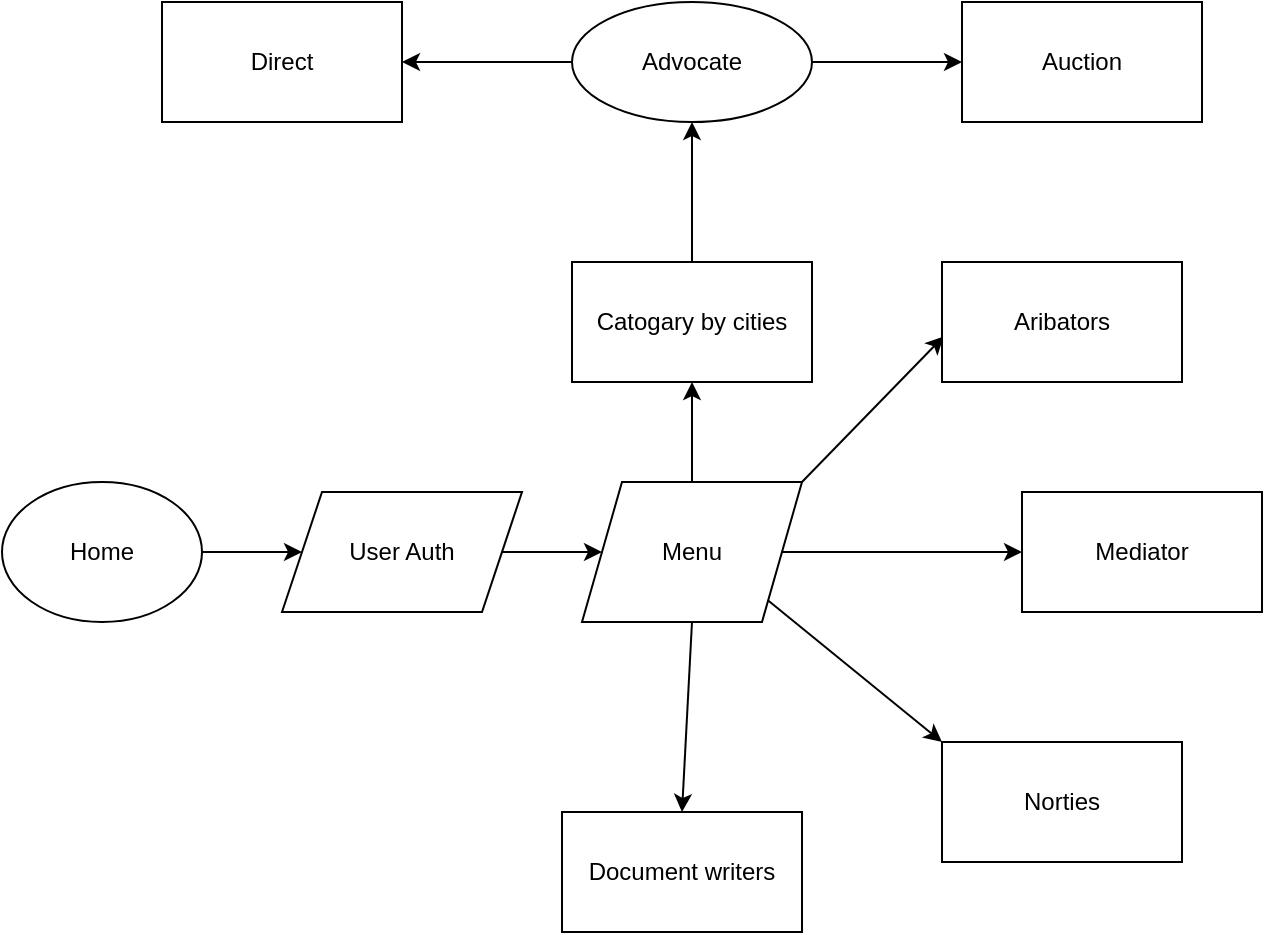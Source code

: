 <mxfile version="22.0.0" type="github">
  <diagram name="Page-1" id="0OzmcFVswwQeEpnuKePs">
    <mxGraphModel dx="1002" dy="527" grid="1" gridSize="10" guides="1" tooltips="1" connect="1" arrows="1" fold="1" page="1" pageScale="1" pageWidth="1100" pageHeight="850" math="0" shadow="0">
      <root>
        <mxCell id="0" />
        <mxCell id="1" parent="0" />
        <mxCell id="8_8a8QRlG6PUqAjMCD5C-1" value="Menu" style="shape=parallelogram;perimeter=parallelogramPerimeter;whiteSpace=wrap;html=1;fixedSize=1;size=20;" parent="1" vertex="1">
          <mxGeometry x="420" y="260" width="110" height="70" as="geometry" />
        </mxCell>
        <mxCell id="8_8a8QRlG6PUqAjMCD5C-9" value="" style="endArrow=classic;html=1;rounded=0;exitX=1;exitY=0;exitDx=0;exitDy=0;entryX=0.007;entryY=0.62;entryDx=0;entryDy=0;entryPerimeter=0;" parent="1" source="8_8a8QRlG6PUqAjMCD5C-1" edge="1" target="8_8a8QRlG6PUqAjMCD5C-15">
          <mxGeometry width="50" height="50" relative="1" as="geometry">
            <mxPoint x="490" y="300" as="sourcePoint" />
            <mxPoint x="560" y="210" as="targetPoint" />
            <Array as="points" />
          </mxGeometry>
        </mxCell>
        <mxCell id="8_8a8QRlG6PUqAjMCD5C-12" value="Home" style="ellipse;whiteSpace=wrap;html=1;" parent="1" vertex="1">
          <mxGeometry x="130" y="260" width="100" height="70" as="geometry" />
        </mxCell>
        <mxCell id="8_8a8QRlG6PUqAjMCD5C-14" value="Advocate" style="ellipse;whiteSpace=wrap;html=1;" parent="1" vertex="1">
          <mxGeometry x="415" y="20" width="120" height="60" as="geometry" />
        </mxCell>
        <mxCell id="8_8a8QRlG6PUqAjMCD5C-15" value="Aribators" style="rounded=0;whiteSpace=wrap;html=1;" parent="1" vertex="1">
          <mxGeometry x="600" y="150" width="120" height="60" as="geometry" />
        </mxCell>
        <mxCell id="8_8a8QRlG6PUqAjMCD5C-16" value="Mediator" style="rounded=0;whiteSpace=wrap;html=1;" parent="1" vertex="1">
          <mxGeometry x="640" y="265" width="120" height="60" as="geometry" />
        </mxCell>
        <mxCell id="8_8a8QRlG6PUqAjMCD5C-17" value="Norties" style="rounded=0;whiteSpace=wrap;html=1;" parent="1" vertex="1">
          <mxGeometry x="600" y="390" width="120" height="60" as="geometry" />
        </mxCell>
        <mxCell id="8_8a8QRlG6PUqAjMCD5C-18" value="Document writers" style="rounded=0;whiteSpace=wrap;html=1;" parent="1" vertex="1">
          <mxGeometry x="410" y="425" width="120" height="60" as="geometry" />
        </mxCell>
        <mxCell id="8_8a8QRlG6PUqAjMCD5C-19" value="Direct" style="whiteSpace=wrap;html=1;rounded=0;" parent="1" vertex="1">
          <mxGeometry x="210" y="20" width="120" height="60" as="geometry" />
        </mxCell>
        <mxCell id="8_8a8QRlG6PUqAjMCD5C-21" value="" style="endArrow=classic;html=1;rounded=0;entryX=0;entryY=0.5;entryDx=0;entryDy=0;exitX=1;exitY=0.5;exitDx=0;exitDy=0;" parent="1" source="8_8a8QRlG6PUqAjMCD5C-14" target="8_8a8QRlG6PUqAjMCD5C-22" edge="1">
          <mxGeometry width="50" height="50" relative="1" as="geometry">
            <mxPoint x="530" y="80" as="sourcePoint" />
            <mxPoint x="620" y="40" as="targetPoint" />
            <Array as="points" />
          </mxGeometry>
        </mxCell>
        <mxCell id="8_8a8QRlG6PUqAjMCD5C-22" value="Auction" style="rounded=0;whiteSpace=wrap;html=1;" parent="1" vertex="1">
          <mxGeometry x="610" y="20" width="120" height="60" as="geometry" />
        </mxCell>
        <mxCell id="8_8a8QRlG6PUqAjMCD5C-25" value="Catogary by cities" style="rounded=0;whiteSpace=wrap;html=1;" parent="1" vertex="1">
          <mxGeometry x="415" y="150" width="120" height="60" as="geometry" />
        </mxCell>
        <mxCell id="gNnFsOOuE4cV4tokXRzx-2" value="" style="endArrow=classic;html=1;rounded=0;entryX=0.5;entryY=1;entryDx=0;entryDy=0;exitX=0.5;exitY=0;exitDx=0;exitDy=0;" edge="1" parent="1" source="8_8a8QRlG6PUqAjMCD5C-25" target="8_8a8QRlG6PUqAjMCD5C-14">
          <mxGeometry width="50" height="50" relative="1" as="geometry">
            <mxPoint x="470" y="150" as="sourcePoint" />
            <mxPoint x="540" y="250" as="targetPoint" />
          </mxGeometry>
        </mxCell>
        <mxCell id="gNnFsOOuE4cV4tokXRzx-4" value="" style="endArrow=classic;html=1;rounded=0;entryX=1;entryY=0.5;entryDx=0;entryDy=0;exitX=0;exitY=0.5;exitDx=0;exitDy=0;" edge="1" parent="1" source="8_8a8QRlG6PUqAjMCD5C-14" target="8_8a8QRlG6PUqAjMCD5C-19">
          <mxGeometry width="50" height="50" relative="1" as="geometry">
            <mxPoint x="490" y="300" as="sourcePoint" />
            <mxPoint x="540" y="250" as="targetPoint" />
          </mxGeometry>
        </mxCell>
        <mxCell id="gNnFsOOuE4cV4tokXRzx-6" value="" style="endArrow=classic;html=1;rounded=0;entryX=0;entryY=0.5;entryDx=0;entryDy=0;exitX=1;exitY=0.5;exitDx=0;exitDy=0;" edge="1" parent="1" source="8_8a8QRlG6PUqAjMCD5C-1" target="8_8a8QRlG6PUqAjMCD5C-16">
          <mxGeometry width="50" height="50" relative="1" as="geometry">
            <mxPoint x="530" y="300" as="sourcePoint" />
            <mxPoint x="580" y="250" as="targetPoint" />
          </mxGeometry>
        </mxCell>
        <mxCell id="gNnFsOOuE4cV4tokXRzx-7" value="" style="endArrow=classic;html=1;rounded=0;entryX=0.5;entryY=0;entryDx=0;entryDy=0;exitX=0.5;exitY=1;exitDx=0;exitDy=0;" edge="1" parent="1" source="8_8a8QRlG6PUqAjMCD5C-1" target="8_8a8QRlG6PUqAjMCD5C-18">
          <mxGeometry width="50" height="50" relative="1" as="geometry">
            <mxPoint x="420" y="390" as="sourcePoint" />
            <mxPoint x="470" y="340" as="targetPoint" />
          </mxGeometry>
        </mxCell>
        <mxCell id="gNnFsOOuE4cV4tokXRzx-8" value="" style="endArrow=classic;html=1;rounded=0;entryX=0;entryY=0;entryDx=0;entryDy=0;exitX=1;exitY=1;exitDx=0;exitDy=0;" edge="1" parent="1" source="8_8a8QRlG6PUqAjMCD5C-1" target="8_8a8QRlG6PUqAjMCD5C-17">
          <mxGeometry width="50" height="50" relative="1" as="geometry">
            <mxPoint x="500" y="380" as="sourcePoint" />
            <mxPoint x="550" y="330" as="targetPoint" />
          </mxGeometry>
        </mxCell>
        <mxCell id="gNnFsOOuE4cV4tokXRzx-9" value="User Auth" style="shape=parallelogram;perimeter=parallelogramPerimeter;whiteSpace=wrap;html=1;fixedSize=1;" vertex="1" parent="1">
          <mxGeometry x="270" y="265" width="120" height="60" as="geometry" />
        </mxCell>
        <mxCell id="gNnFsOOuE4cV4tokXRzx-11" value="" style="endArrow=classic;html=1;rounded=0;entryX=0.5;entryY=1;entryDx=0;entryDy=0;exitX=0.5;exitY=0;exitDx=0;exitDy=0;" edge="1" parent="1" source="8_8a8QRlG6PUqAjMCD5C-1" target="8_8a8QRlG6PUqAjMCD5C-25">
          <mxGeometry width="50" height="50" relative="1" as="geometry">
            <mxPoint x="420" y="270" as="sourcePoint" />
            <mxPoint x="470" y="220" as="targetPoint" />
          </mxGeometry>
        </mxCell>
        <mxCell id="gNnFsOOuE4cV4tokXRzx-12" value="" style="endArrow=classic;html=1;rounded=0;entryX=0;entryY=0.5;entryDx=0;entryDy=0;exitX=1;exitY=0.5;exitDx=0;exitDy=0;" edge="1" parent="1" source="8_8a8QRlG6PUqAjMCD5C-12" target="gNnFsOOuE4cV4tokXRzx-9">
          <mxGeometry width="50" height="50" relative="1" as="geometry">
            <mxPoint x="220" y="400" as="sourcePoint" />
            <mxPoint x="270" y="350" as="targetPoint" />
          </mxGeometry>
        </mxCell>
        <mxCell id="gNnFsOOuE4cV4tokXRzx-13" value="" style="endArrow=classic;html=1;rounded=0;entryX=0;entryY=0.5;entryDx=0;entryDy=0;exitX=1;exitY=0.5;exitDx=0;exitDy=0;" edge="1" parent="1" source="gNnFsOOuE4cV4tokXRzx-9" target="8_8a8QRlG6PUqAjMCD5C-1">
          <mxGeometry width="50" height="50" relative="1" as="geometry">
            <mxPoint x="340" y="410" as="sourcePoint" />
            <mxPoint x="390" y="360" as="targetPoint" />
          </mxGeometry>
        </mxCell>
      </root>
    </mxGraphModel>
  </diagram>
</mxfile>

